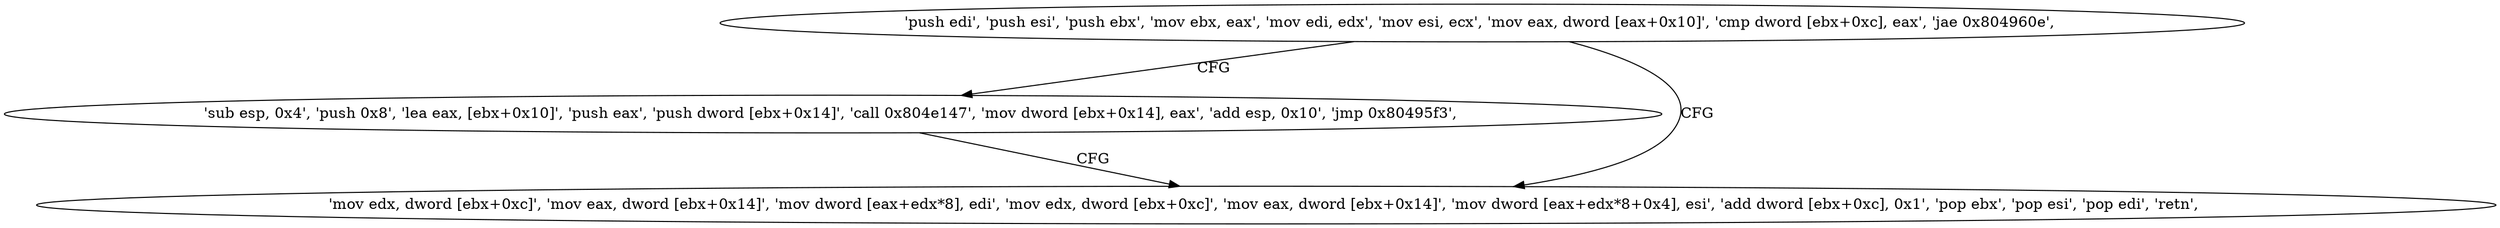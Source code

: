digraph "func" {
"134518242" [label = "'push edi', 'push esi', 'push ebx', 'mov ebx, eax', 'mov edi, edx', 'mov esi, ecx', 'mov eax, dword [eax+0x10]', 'cmp dword [ebx+0xc], eax', 'jae 0x804960e', " ]
"134518286" [label = "'sub esp, 0x4', 'push 0x8', 'lea eax, [ebx+0x10]', 'push eax', 'push dword [ebx+0x14]', 'call 0x804e147', 'mov dword [ebx+0x14], eax', 'add esp, 0x10', 'jmp 0x80495f3', " ]
"134518259" [label = "'mov edx, dword [ebx+0xc]', 'mov eax, dword [ebx+0x14]', 'mov dword [eax+edx*8], edi', 'mov edx, dword [ebx+0xc]', 'mov eax, dword [ebx+0x14]', 'mov dword [eax+edx*8+0x4], esi', 'add dword [ebx+0xc], 0x1', 'pop ebx', 'pop esi', 'pop edi', 'retn', " ]
"134518242" -> "134518286" [ label = "CFG" ]
"134518242" -> "134518259" [ label = "CFG" ]
"134518286" -> "134518259" [ label = "CFG" ]
}
